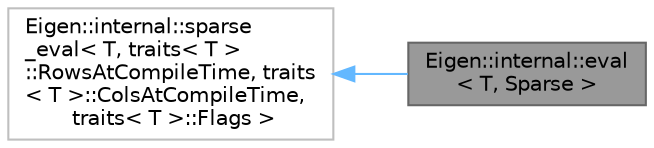 digraph "Eigen::internal::eval&lt; T, Sparse &gt;"
{
 // LATEX_PDF_SIZE
  bgcolor="transparent";
  edge [fontname=Helvetica,fontsize=10,labelfontname=Helvetica,labelfontsize=10];
  node [fontname=Helvetica,fontsize=10,shape=box,height=0.2,width=0.4];
  rankdir="LR";
  Node1 [id="Node000001",label="Eigen::internal::eval\l\< T, Sparse \>",height=0.2,width=0.4,color="gray40", fillcolor="grey60", style="filled", fontcolor="black",tooltip=" "];
  Node2 -> Node1 [id="edge1_Node000001_Node000002",dir="back",color="steelblue1",style="solid",tooltip=" "];
  Node2 [id="Node000002",label="Eigen::internal::sparse\l_eval\< T, traits\< T \>\l::RowsAtCompileTime, traits\l\< T \>::ColsAtCompileTime,\l traits\< T \>::Flags \>",height=0.2,width=0.4,color="grey75", fillcolor="white", style="filled",URL="$structEigen_1_1internal_1_1sparse__eval.html",tooltip=" "];
}
